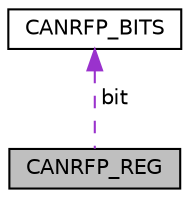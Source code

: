 digraph "CANRFP_REG"
{
  edge [fontname="Helvetica",fontsize="10",labelfontname="Helvetica",labelfontsize="10"];
  node [fontname="Helvetica",fontsize="10",shape=record];
  Node1 [label="CANRFP_REG",height=0.2,width=0.4,color="black", fillcolor="grey75", style="filled", fontcolor="black"];
  Node2 -> Node1 [dir="back",color="darkorchid3",fontsize="10",style="dashed",label=" bit" ,fontname="Helvetica"];
  Node2 [label="CANRFP_BITS",height=0.2,width=0.4,color="black", fillcolor="white", style="filled",URL="$struct_c_a_n_r_f_p___b_i_t_s.html"];
}
